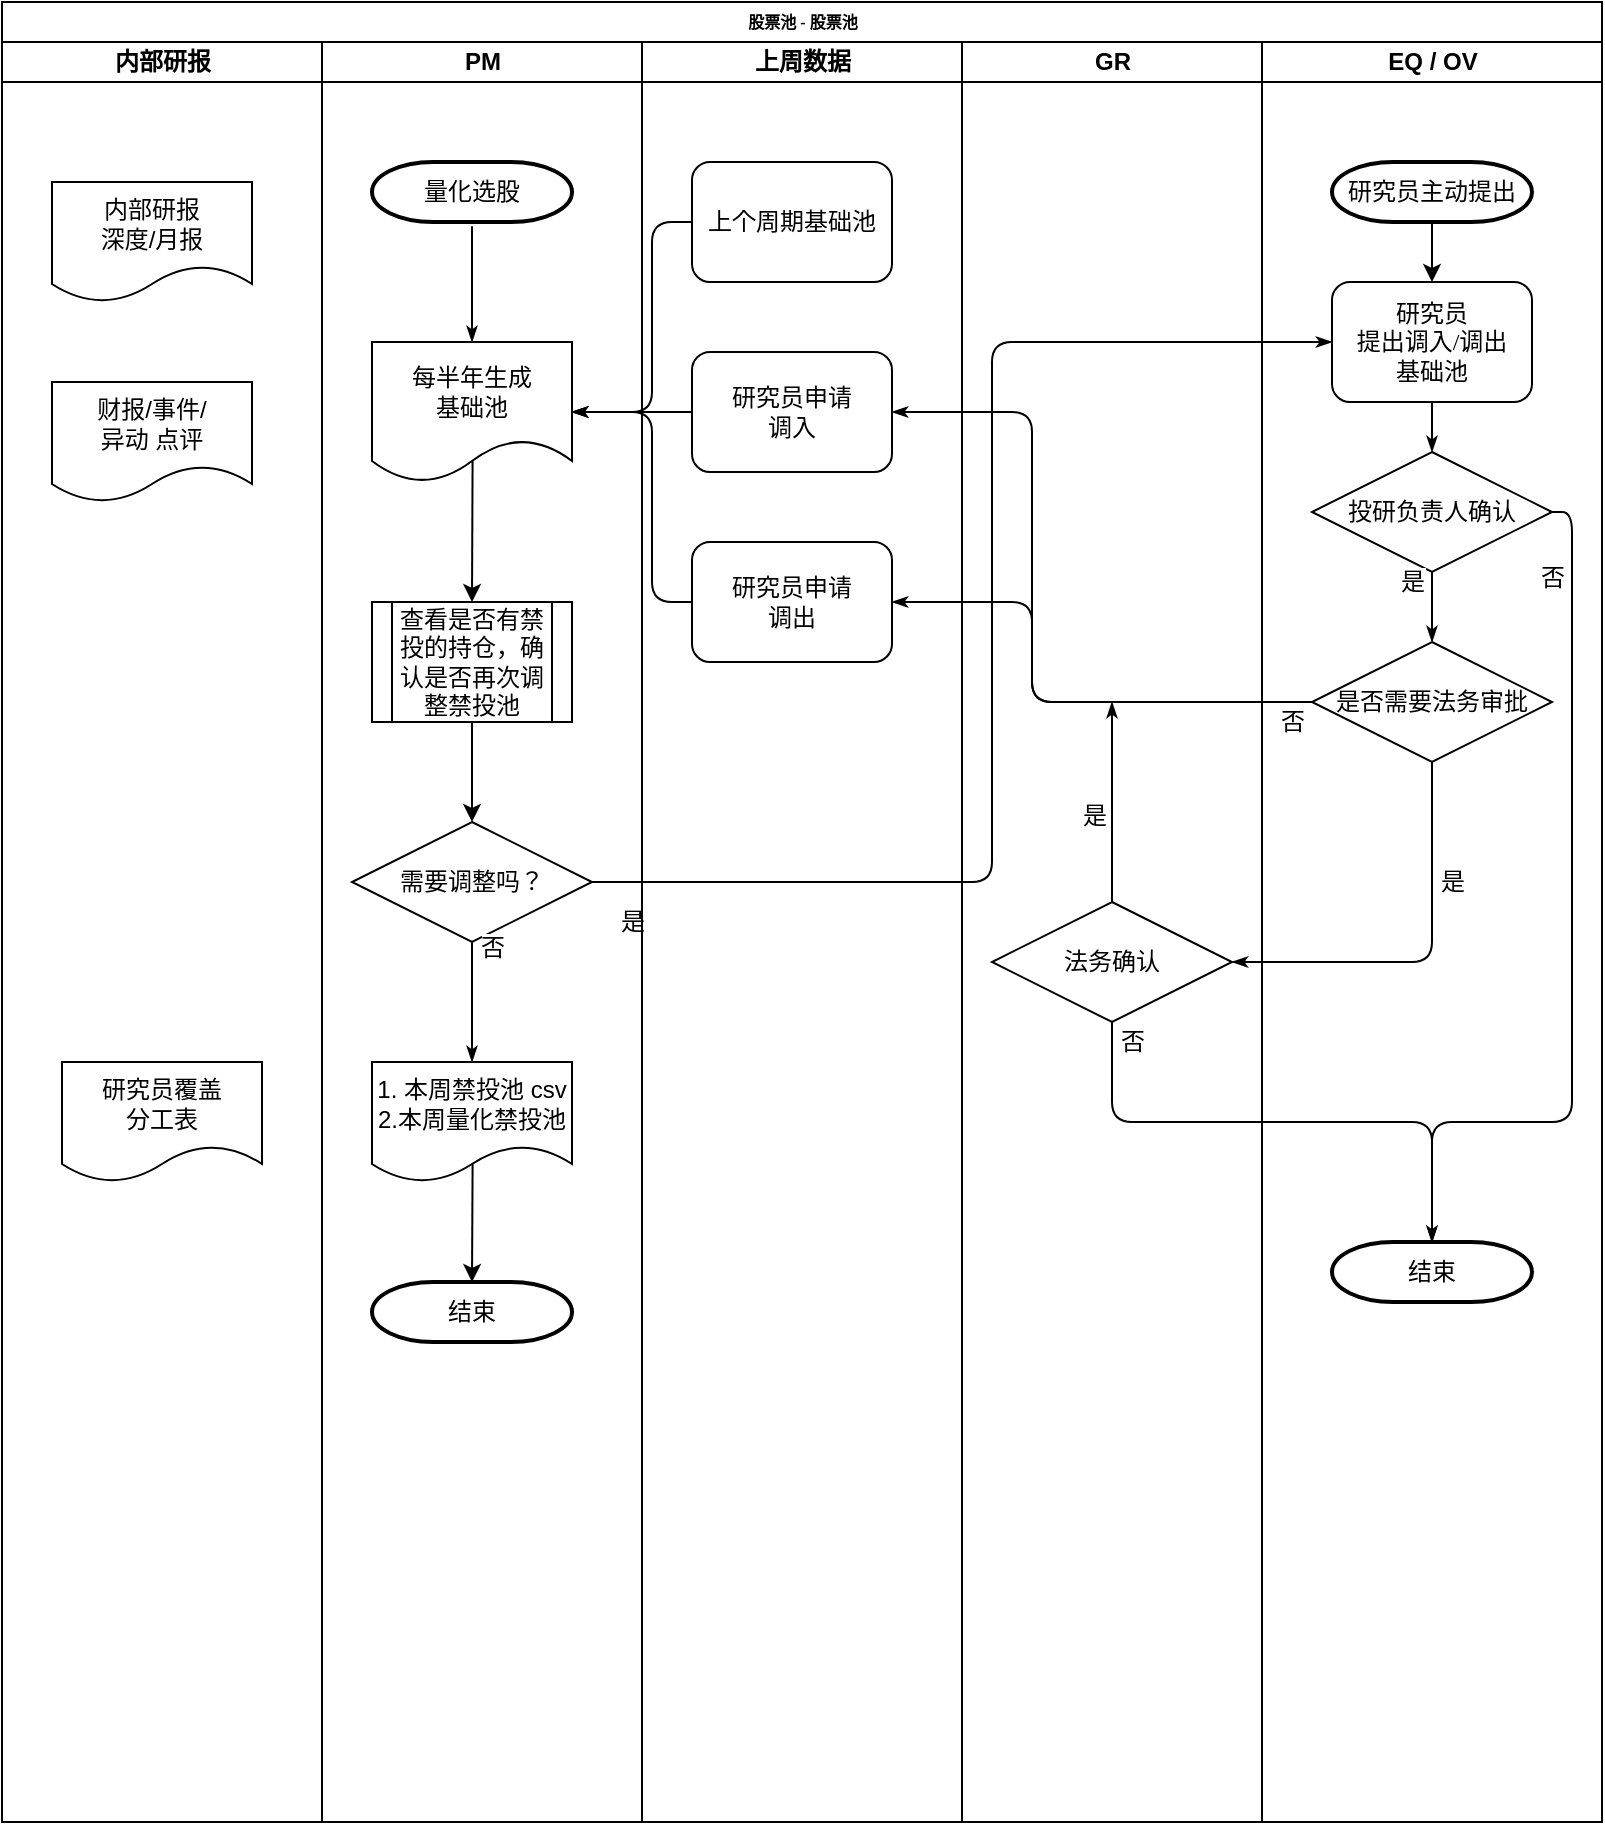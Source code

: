 <mxfile version="13.5.8" type="github">
  <diagram name="Page-1" id="74e2e168-ea6b-b213-b513-2b3c1d86103e">
    <mxGraphModel dx="1021" dy="714" grid="1" gridSize="10" guides="1" tooltips="1" connect="1" arrows="1" fold="1" page="1" pageScale="1" pageWidth="850" pageHeight="1100" background="#ffffff" math="0" shadow="0">
      <root>
        <mxCell id="0" />
        <mxCell id="1" parent="0" />
        <mxCell id="77e6c97f196da883-1" value="股票池 - 股票池" style="swimlane;html=1;childLayout=stackLayout;startSize=20;rounded=0;shadow=0;labelBackgroundColor=none;strokeWidth=1;fontFamily=Verdana;fontSize=8;align=center;" parent="1" vertex="1">
          <mxGeometry x="25" y="40" width="800" height="910" as="geometry" />
        </mxCell>
        <mxCell id="77e6c97f196da883-2" value="内部研报" style="swimlane;html=1;startSize=20;" parent="77e6c97f196da883-1" vertex="1">
          <mxGeometry y="20" width="160" height="890" as="geometry">
            <mxRectangle y="20" width="30" height="890" as="alternateBounds" />
          </mxGeometry>
        </mxCell>
        <mxCell id="mFHUxa-J36dMG-VNhjqy-2" value="&lt;font&gt;内部研报&lt;br&gt;深度/月报&lt;br&gt;&lt;/font&gt;" style="shape=document;whiteSpace=wrap;html=1;boundedLbl=1;" vertex="1" parent="77e6c97f196da883-2">
          <mxGeometry x="25" y="70" width="100" height="60" as="geometry" />
        </mxCell>
        <mxCell id="mFHUxa-J36dMG-VNhjqy-1" value="&lt;font&gt;研究员覆盖&lt;br&gt;分工表&lt;br&gt;&lt;/font&gt;" style="shape=document;whiteSpace=wrap;html=1;boundedLbl=1;" vertex="1" parent="77e6c97f196da883-2">
          <mxGeometry x="30" y="510" width="100" height="60" as="geometry" />
        </mxCell>
        <mxCell id="mFHUxa-J36dMG-VNhjqy-3" value="&lt;font&gt;财报/事件/&lt;br&gt;异动 点评&lt;br&gt;&lt;/font&gt;" style="shape=document;whiteSpace=wrap;html=1;boundedLbl=1;" vertex="1" parent="77e6c97f196da883-2">
          <mxGeometry x="25" y="170" width="100" height="60" as="geometry" />
        </mxCell>
        <mxCell id="2z-ww7W6MPCI695EFC_l-42" value="&lt;font style=&quot;font-size: 12px&quot;&gt;结束&lt;/font&gt;" style="strokeWidth=2;html=1;shape=mxgraph.flowchart.terminator;whiteSpace=wrap;" parent="77e6c97f196da883-2" vertex="1">
          <mxGeometry x="185" y="620" width="100" height="30" as="geometry" />
        </mxCell>
        <mxCell id="77e6c97f196da883-27" style="edgeStyle=orthogonalEdgeStyle;rounded=1;html=1;labelBackgroundColor=none;startArrow=none;startFill=0;startSize=5;endArrow=classicThin;endFill=1;endSize=5;jettySize=auto;orthogonalLoop=1;strokeWidth=1;fontFamily=Verdana;fontSize=8;entryX=0.5;entryY=0;entryDx=0;entryDy=0;exitX=0.5;exitY=1.071;exitDx=0;exitDy=0;exitPerimeter=0;" parent="77e6c97f196da883-2" source="2z-ww7W6MPCI695EFC_l-35" target="2z-ww7W6MPCI695EFC_l-51" edge="1">
          <mxGeometry relative="1" as="geometry">
            <Array as="points" />
            <mxPoint x="235" y="90" as="sourcePoint" />
            <mxPoint x="235" y="155" as="targetPoint" />
          </mxGeometry>
        </mxCell>
        <mxCell id="2z-ww7W6MPCI695EFC_l-35" value="&lt;font face=&quot;verdana&quot;&gt;量化选股&lt;/font&gt;" style="strokeWidth=2;html=1;shape=mxgraph.flowchart.terminator;whiteSpace=wrap;" parent="77e6c97f196da883-2" vertex="1">
          <mxGeometry x="185" y="60" width="100" height="30" as="geometry" />
        </mxCell>
        <mxCell id="2z-ww7W6MPCI695EFC_l-39" value="&lt;font style=&quot;font-size: 12px&quot;&gt;需要调整吗？&lt;/font&gt;" style="rhombus;whiteSpace=wrap;html=1;rounded=0;shadow=0;labelBackgroundColor=none;strokeWidth=1;fontFamily=Verdana;fontSize=8;align=center;" parent="77e6c97f196da883-2" vertex="1">
          <mxGeometry x="175" y="390" width="120" height="60" as="geometry" />
        </mxCell>
        <mxCell id="2z-ww7W6MPCI695EFC_l-40" style="edgeStyle=orthogonalEdgeStyle;rounded=1;html=1;labelBackgroundColor=none;startArrow=none;startFill=0;startSize=5;endArrow=classicThin;endFill=1;endSize=5;jettySize=auto;orthogonalLoop=1;strokeWidth=1;fontFamily=Verdana;fontSize=8;exitX=0.5;exitY=1;exitDx=0;exitDy=0;entryX=0.5;entryY=0;entryDx=0;entryDy=0;" parent="77e6c97f196da883-2" source="2z-ww7W6MPCI695EFC_l-39" target="2z-ww7W6MPCI695EFC_l-17" edge="1">
          <mxGeometry relative="1" as="geometry">
            <mxPoint x="565" y="400" as="sourcePoint" />
            <mxPoint x="725" y="490" as="targetPoint" />
            <Array as="points">
              <mxPoint x="235" y="470" />
              <mxPoint x="235" y="470" />
            </Array>
          </mxGeometry>
        </mxCell>
        <mxCell id="2z-ww7W6MPCI695EFC_l-41" value="&lt;font style=&quot;font-size: 12px&quot;&gt;否&lt;/font&gt;" style="edgeLabel;html=1;align=center;verticalAlign=middle;resizable=0;points=[];" parent="2z-ww7W6MPCI695EFC_l-40" vertex="1" connectable="0">
          <mxGeometry x="-0.742" y="15" relative="1" as="geometry">
            <mxPoint x="-5.0" y="-5" as="offset" />
          </mxGeometry>
        </mxCell>
        <mxCell id="2z-ww7W6MPCI695EFC_l-17" value="&lt;font&gt;&lt;font style=&quot;font-size: 12px&quot;&gt;1. 本周禁投池 csv&lt;br&gt;2.本周量化禁投池&lt;/font&gt;&lt;br&gt;&lt;/font&gt;" style="shape=document;whiteSpace=wrap;html=1;boundedLbl=1;" parent="77e6c97f196da883-2" vertex="1">
          <mxGeometry x="185" y="510" width="100" height="60" as="geometry" />
        </mxCell>
        <mxCell id="2z-ww7W6MPCI695EFC_l-47" value="" style="endArrow=classic;html=1;entryX=0.5;entryY=0;entryDx=0;entryDy=0;exitX=0.503;exitY=0.826;exitDx=0;exitDy=0;exitPerimeter=0;" parent="77e6c97f196da883-2" source="2z-ww7W6MPCI695EFC_l-51" target="2z-ww7W6MPCI695EFC_l-37" edge="1">
          <mxGeometry width="50" height="50" relative="1" as="geometry">
            <mxPoint x="245" y="230" as="sourcePoint" />
            <mxPoint x="265" y="200" as="targetPoint" />
          </mxGeometry>
        </mxCell>
        <mxCell id="2z-ww7W6MPCI695EFC_l-48" value="" style="endArrow=classic;html=1;exitX=0.5;exitY=1;exitDx=0;exitDy=0;entryX=0.5;entryY=0;entryDx=0;entryDy=0;" parent="77e6c97f196da883-2" source="2z-ww7W6MPCI695EFC_l-37" target="2z-ww7W6MPCI695EFC_l-39" edge="1">
          <mxGeometry width="50" height="50" relative="1" as="geometry">
            <mxPoint x="215" y="360" as="sourcePoint" />
            <mxPoint x="265" y="310" as="targetPoint" />
          </mxGeometry>
        </mxCell>
        <mxCell id="2z-ww7W6MPCI695EFC_l-37" value="&lt;font style=&quot;font-size: 12px&quot;&gt;查看是否有禁投的持仓，确认是否再次调整禁投池&lt;/font&gt;" style="shape=process;whiteSpace=wrap;html=1;backgroundOutline=1;" parent="77e6c97f196da883-2" vertex="1">
          <mxGeometry x="185" y="280" width="100" height="60" as="geometry" />
        </mxCell>
        <mxCell id="2z-ww7W6MPCI695EFC_l-51" value="每半年生成&lt;br&gt;基础池" style="shape=document;whiteSpace=wrap;html=1;boundedLbl=1;" parent="77e6c97f196da883-2" vertex="1">
          <mxGeometry x="185" y="150" width="100" height="70" as="geometry" />
        </mxCell>
        <mxCell id="2z-ww7W6MPCI695EFC_l-52" value="" style="endArrow=classic;html=1;entryX=0.5;entryY=0;entryDx=0;entryDy=0;entryPerimeter=0;exitX=0.503;exitY=0.853;exitDx=0;exitDy=0;exitPerimeter=0;" parent="77e6c97f196da883-2" source="2z-ww7W6MPCI695EFC_l-17" target="2z-ww7W6MPCI695EFC_l-42" edge="1">
          <mxGeometry width="50" height="50" relative="1" as="geometry">
            <mxPoint x="234.58" y="560" as="sourcePoint" />
            <mxPoint x="234.58" y="610" as="targetPoint" />
          </mxGeometry>
        </mxCell>
        <mxCell id="77e6c97f196da883-3" value="PM" style="swimlane;html=1;startSize=20;" parent="77e6c97f196da883-1" vertex="1">
          <mxGeometry x="160" y="20" width="160" height="890" as="geometry" />
        </mxCell>
        <mxCell id="2z-ww7W6MPCI695EFC_l-2" value="&lt;font style=&quot;font-size: 12px&quot;&gt;研究员申请&lt;br&gt;调出&lt;/font&gt;" style="rounded=1;whiteSpace=wrap;html=1;shadow=0;labelBackgroundColor=none;strokeWidth=1;fontFamily=Verdana;fontSize=8;align=center;" parent="77e6c97f196da883-3" vertex="1">
          <mxGeometry x="185" y="250" width="100" height="60" as="geometry" />
        </mxCell>
        <mxCell id="77e6c97f196da883-11" value="&lt;font style=&quot;font-size: 12px&quot;&gt;上个周期基础池&lt;/font&gt;" style="rounded=1;whiteSpace=wrap;html=1;shadow=0;labelBackgroundColor=none;strokeWidth=1;fontFamily=Verdana;fontSize=8;align=center;" parent="77e6c97f196da883-3" vertex="1">
          <mxGeometry x="185" y="60" width="100" height="60" as="geometry" />
        </mxCell>
        <mxCell id="2z-ww7W6MPCI695EFC_l-1" value="&lt;font style=&quot;font-size: 12px&quot;&gt;研究员申请&lt;br&gt;调入&lt;/font&gt;" style="rounded=1;whiteSpace=wrap;html=1;shadow=0;labelBackgroundColor=none;strokeWidth=1;fontFamily=Verdana;fontSize=8;align=center;" parent="77e6c97f196da883-3" vertex="1">
          <mxGeometry x="185" y="155" width="100" height="60" as="geometry" />
        </mxCell>
        <mxCell id="107ba76e4e335f99-1" style="edgeStyle=orthogonalEdgeStyle;rounded=1;html=1;labelBackgroundColor=none;startArrow=none;startFill=0;startSize=5;endArrow=classicThin;endFill=1;endSize=5;jettySize=auto;orthogonalLoop=1;strokeWidth=1;fontFamily=Verdana;fontSize=8;entryX=1;entryY=0.5;entryDx=0;entryDy=0;exitX=0;exitY=0.5;exitDx=0;exitDy=0;" parent="77e6c97f196da883-1" source="2z-ww7W6MPCI695EFC_l-18" target="2z-ww7W6MPCI695EFC_l-1" edge="1">
          <mxGeometry relative="1" as="geometry">
            <Array as="points">
              <mxPoint x="515" y="350" />
              <mxPoint x="515" y="205" />
            </Array>
          </mxGeometry>
        </mxCell>
        <mxCell id="2z-ww7W6MPCI695EFC_l-14" value="&lt;span style=&quot;font-size: 8px&quot;&gt;&lt;br&gt;&lt;/span&gt;" style="edgeLabel;html=1;align=center;verticalAlign=middle;resizable=0;points=[];" parent="107ba76e4e335f99-1" vertex="1" connectable="0">
          <mxGeometry x="0.229" y="3" relative="1" as="geometry">
            <mxPoint x="118.89" y="-18" as="offset" />
          </mxGeometry>
        </mxCell>
        <mxCell id="2z-ww7W6MPCI695EFC_l-23" value="&lt;font style=&quot;font-size: 12px&quot;&gt;否&lt;/font&gt;" style="edgeLabel;html=1;align=center;verticalAlign=middle;resizable=0;points=[];" parent="107ba76e4e335f99-1" vertex="1" connectable="0">
          <mxGeometry x="-0.032" relative="1" as="geometry">
            <mxPoint x="130" y="41.67" as="offset" />
          </mxGeometry>
        </mxCell>
        <mxCell id="77e6c97f196da883-26" style="edgeStyle=orthogonalEdgeStyle;rounded=1;html=1;labelBackgroundColor=none;startArrow=none;startFill=0;startSize=5;endArrow=classicThin;endFill=1;endSize=5;jettySize=auto;orthogonalLoop=1;strokeWidth=1;fontFamily=Verdana;fontSize=8;exitX=0;exitY=0.5;exitDx=0;exitDy=0;" parent="77e6c97f196da883-1" source="2z-ww7W6MPCI695EFC_l-1" edge="1">
          <mxGeometry relative="1" as="geometry">
            <mxPoint x="285" y="205" as="targetPoint" />
          </mxGeometry>
        </mxCell>
        <mxCell id="2z-ww7W6MPCI695EFC_l-4" style="edgeStyle=orthogonalEdgeStyle;rounded=1;html=1;labelBackgroundColor=none;startArrow=none;startFill=0;startSize=5;endArrow=classicThin;endFill=1;endSize=5;jettySize=auto;orthogonalLoop=1;strokeWidth=1;fontFamily=Verdana;fontSize=8;exitX=0;exitY=0.5;exitDx=0;exitDy=0;entryX=1;entryY=0.5;entryDx=0;entryDy=0;" parent="77e6c97f196da883-1" source="77e6c97f196da883-11" target="2z-ww7W6MPCI695EFC_l-51" edge="1">
          <mxGeometry relative="1" as="geometry">
            <mxPoint x="365" y="225" as="sourcePoint" />
            <mxPoint x="285" y="205" as="targetPoint" />
            <Array as="points">
              <mxPoint x="325" y="110" />
              <mxPoint x="325" y="205" />
            </Array>
          </mxGeometry>
        </mxCell>
        <mxCell id="2z-ww7W6MPCI695EFC_l-3" style="edgeStyle=orthogonalEdgeStyle;rounded=1;html=1;labelBackgroundColor=none;startArrow=none;startFill=0;startSize=5;endArrow=classicThin;endFill=1;endSize=5;jettySize=auto;orthogonalLoop=1;strokeWidth=1;fontFamily=Verdana;fontSize=8;exitX=0;exitY=0.5;exitDx=0;exitDy=0;entryX=1;entryY=0.5;entryDx=0;entryDy=0;" parent="77e6c97f196da883-1" source="2z-ww7W6MPCI695EFC_l-2" target="2z-ww7W6MPCI695EFC_l-51" edge="1">
          <mxGeometry relative="1" as="geometry">
            <mxPoint x="355" y="215" as="sourcePoint" />
            <mxPoint x="285" y="205" as="targetPoint" />
            <Array as="points">
              <mxPoint x="325" y="300" />
              <mxPoint x="325" y="205" />
            </Array>
          </mxGeometry>
        </mxCell>
        <mxCell id="2z-ww7W6MPCI695EFC_l-15" style="edgeStyle=orthogonalEdgeStyle;rounded=1;html=1;labelBackgroundColor=none;startArrow=none;startFill=0;startSize=5;endArrow=classicThin;endFill=1;endSize=5;jettySize=auto;orthogonalLoop=1;strokeWidth=1;fontFamily=Verdana;fontSize=8;entryX=1;entryY=0.5;entryDx=0;entryDy=0;exitX=0;exitY=0.5;exitDx=0;exitDy=0;" parent="77e6c97f196da883-1" source="2z-ww7W6MPCI695EFC_l-18" target="2z-ww7W6MPCI695EFC_l-2" edge="1">
          <mxGeometry relative="1" as="geometry">
            <mxPoint x="665" y="215" as="sourcePoint" />
            <mxPoint x="455" y="215" as="targetPoint" />
            <Array as="points">
              <mxPoint x="515" y="350" />
              <mxPoint x="515" y="300" />
            </Array>
          </mxGeometry>
        </mxCell>
        <mxCell id="2z-ww7W6MPCI695EFC_l-24" style="edgeStyle=orthogonalEdgeStyle;rounded=1;html=1;labelBackgroundColor=none;startArrow=none;startFill=0;startSize=5;endArrow=classicThin;endFill=1;endSize=5;jettySize=auto;orthogonalLoop=1;strokeWidth=1;fontFamily=Verdana;fontSize=8;entryX=1;entryY=0.5;entryDx=0;entryDy=0;exitX=0.5;exitY=1;exitDx=0;exitDy=0;" parent="77e6c97f196da883-1" source="2z-ww7W6MPCI695EFC_l-18" target="2z-ww7W6MPCI695EFC_l-21" edge="1">
          <mxGeometry relative="1" as="geometry">
            <mxPoint x="725" y="245" as="sourcePoint" />
            <mxPoint x="725" y="280" as="targetPoint" />
          </mxGeometry>
        </mxCell>
        <mxCell id="2z-ww7W6MPCI695EFC_l-25" value="&lt;font style=&quot;font-size: 12px&quot;&gt;是&lt;/font&gt;" style="edgeLabel;html=1;align=center;verticalAlign=middle;resizable=0;points=[];" parent="2z-ww7W6MPCI695EFC_l-24" vertex="1" connectable="0">
          <mxGeometry x="0.229" y="3" relative="1" as="geometry">
            <mxPoint x="32.5" y="-43" as="offset" />
          </mxGeometry>
        </mxCell>
        <mxCell id="2z-ww7W6MPCI695EFC_l-45" style="edgeStyle=orthogonalEdgeStyle;rounded=1;html=1;labelBackgroundColor=none;startArrow=none;startFill=0;startSize=5;endArrow=classicThin;endFill=1;endSize=5;jettySize=auto;orthogonalLoop=1;strokeWidth=1;fontFamily=Verdana;fontSize=8;entryX=0;entryY=0.5;entryDx=0;entryDy=0;exitX=1;exitY=0.5;exitDx=0;exitDy=0;" parent="77e6c97f196da883-1" source="2z-ww7W6MPCI695EFC_l-39" target="77e6c97f196da883-15" edge="1">
          <mxGeometry relative="1" as="geometry">
            <mxPoint x="174" y="450" as="sourcePoint" />
            <mxPoint x="175" y="370" as="targetPoint" />
            <Array as="points">
              <mxPoint x="495" y="440" />
              <mxPoint x="495" y="170" />
            </Array>
          </mxGeometry>
        </mxCell>
        <mxCell id="2z-ww7W6MPCI695EFC_l-46" value="&lt;font style=&quot;font-size: 12px&quot;&gt;是&lt;/font&gt;" style="edgeLabel;html=1;align=center;verticalAlign=middle;resizable=0;points=[];" parent="2z-ww7W6MPCI695EFC_l-45" vertex="1" connectable="0">
          <mxGeometry x="0.229" y="3" relative="1" as="geometry">
            <mxPoint x="-177" y="213.33" as="offset" />
          </mxGeometry>
        </mxCell>
        <mxCell id="77e6c97f196da883-4" value="上周数据" style="swimlane;html=1;startSize=20;" parent="77e6c97f196da883-1" vertex="1">
          <mxGeometry x="320" y="20" width="160" height="890" as="geometry" />
        </mxCell>
        <mxCell id="2z-ww7W6MPCI695EFC_l-28" style="edgeStyle=orthogonalEdgeStyle;rounded=1;html=1;labelBackgroundColor=none;startArrow=none;startFill=0;startSize=5;endArrow=classicThin;endFill=1;endSize=5;jettySize=auto;orthogonalLoop=1;strokeWidth=1;fontFamily=Verdana;fontSize=8;exitX=0.5;exitY=0;exitDx=0;exitDy=0;" parent="77e6c97f196da883-4" source="2z-ww7W6MPCI695EFC_l-21" edge="1">
          <mxGeometry relative="1" as="geometry">
            <mxPoint x="234.71" y="330" as="sourcePoint" />
            <mxPoint x="235" y="330" as="targetPoint" />
          </mxGeometry>
        </mxCell>
        <mxCell id="2z-ww7W6MPCI695EFC_l-29" value="&lt;font style=&quot;font-size: 12px&quot;&gt;是&lt;/font&gt;" style="edgeLabel;html=1;align=center;verticalAlign=middle;resizable=0;points=[];" parent="2z-ww7W6MPCI695EFC_l-28" vertex="1" connectable="0">
          <mxGeometry x="0.229" y="3" relative="1" as="geometry">
            <mxPoint x="-7.0" y="17.97" as="offset" />
          </mxGeometry>
        </mxCell>
        <mxCell id="77e6c97f196da883-5" value="GR" style="swimlane;html=1;startSize=20;" parent="77e6c97f196da883-1" vertex="1">
          <mxGeometry x="480" y="20" width="150" height="890" as="geometry" />
        </mxCell>
        <mxCell id="77e6c97f196da883-16" value="&lt;font style=&quot;font-size: 12px&quot;&gt;投研负责人确认&lt;/font&gt;" style="rhombus;whiteSpace=wrap;html=1;rounded=0;shadow=0;labelBackgroundColor=none;strokeWidth=1;fontFamily=Verdana;fontSize=8;align=center;" parent="77e6c97f196da883-5" vertex="1">
          <mxGeometry x="175" y="205" width="120" height="60" as="geometry" />
        </mxCell>
        <mxCell id="2z-ww7W6MPCI695EFC_l-18" value="&lt;font style=&quot;font-size: 12px&quot;&gt;是否需要法务审批&lt;/font&gt;" style="rhombus;whiteSpace=wrap;html=1;rounded=0;shadow=0;labelBackgroundColor=none;strokeWidth=1;fontFamily=Verdana;fontSize=8;align=center;" parent="77e6c97f196da883-5" vertex="1">
          <mxGeometry x="175" y="300" width="120" height="60" as="geometry" />
        </mxCell>
        <mxCell id="2z-ww7W6MPCI695EFC_l-19" style="edgeStyle=orthogonalEdgeStyle;rounded=1;html=1;labelBackgroundColor=none;startArrow=none;startFill=0;startSize=5;endArrow=classicThin;endFill=1;endSize=5;jettySize=auto;orthogonalLoop=1;strokeWidth=1;fontFamily=Verdana;fontSize=8;entryX=0.5;entryY=0;entryDx=0;entryDy=0;exitX=0.5;exitY=1;exitDx=0;exitDy=0;" parent="77e6c97f196da883-5" source="77e6c97f196da883-16" target="2z-ww7W6MPCI695EFC_l-18" edge="1">
          <mxGeometry relative="1" as="geometry">
            <mxPoint x="185" y="245" as="sourcePoint" />
            <mxPoint x="-25" y="245" as="targetPoint" />
          </mxGeometry>
        </mxCell>
        <mxCell id="2z-ww7W6MPCI695EFC_l-20" value="&lt;font style=&quot;font-size: 12px&quot;&gt;是&lt;/font&gt;" style="edgeLabel;html=1;align=center;verticalAlign=middle;resizable=0;points=[];" parent="2z-ww7W6MPCI695EFC_l-19" vertex="1" connectable="0">
          <mxGeometry x="0.229" y="3" relative="1" as="geometry">
            <mxPoint x="-13.0" y="-16.71" as="offset" />
          </mxGeometry>
        </mxCell>
        <mxCell id="77e6c97f196da883-34" style="edgeStyle=orthogonalEdgeStyle;rounded=1;html=1;labelBackgroundColor=none;startArrow=none;startFill=0;startSize=5;endArrow=classicThin;endFill=1;endSize=5;jettySize=auto;orthogonalLoop=1;strokeColor=#000000;strokeWidth=1;fontFamily=Verdana;fontSize=8;fontColor=#000000;" parent="77e6c97f196da883-5" source="77e6c97f196da883-15" target="77e6c97f196da883-16" edge="1">
          <mxGeometry relative="1" as="geometry" />
        </mxCell>
        <mxCell id="2z-ww7W6MPCI695EFC_l-49" value="&lt;span style=&quot;font-family: &amp;#34;verdana&amp;#34;&quot;&gt;&lt;font style=&quot;font-size: 12px&quot;&gt;研究员主动提出&lt;/font&gt;&lt;/span&gt;" style="strokeWidth=2;html=1;shape=mxgraph.flowchart.terminator;whiteSpace=wrap;" parent="77e6c97f196da883-5" vertex="1">
          <mxGeometry x="185" y="60" width="100" height="30" as="geometry" />
        </mxCell>
        <mxCell id="2z-ww7W6MPCI695EFC_l-50" value="" style="endArrow=classic;html=1;entryX=0.5;entryY=0;entryDx=0;entryDy=0;exitX=0.5;exitY=1;exitDx=0;exitDy=0;exitPerimeter=0;" parent="77e6c97f196da883-5" source="2z-ww7W6MPCI695EFC_l-49" target="77e6c97f196da883-15" edge="1">
          <mxGeometry width="50" height="50" relative="1" as="geometry">
            <mxPoint x="75" y="120" as="sourcePoint" />
            <mxPoint x="125" y="70" as="targetPoint" />
          </mxGeometry>
        </mxCell>
        <mxCell id="77e6c97f196da883-15" value="&lt;font style=&quot;font-size: 12px&quot;&gt;研究员&lt;br&gt;提出调入/调出&lt;br&gt;基础池&lt;/font&gt;" style="rounded=1;whiteSpace=wrap;html=1;shadow=0;labelBackgroundColor=none;strokeWidth=1;fontFamily=Verdana;fontSize=8;align=center;" parent="77e6c97f196da883-5" vertex="1">
          <mxGeometry x="185" y="120" width="100" height="60" as="geometry" />
        </mxCell>
        <mxCell id="lN75aus63w0ET1sCyVi9-60" value="EQ / OV" style="swimlane;html=1;startSize=20;" parent="77e6c97f196da883-1" vertex="1">
          <mxGeometry x="630" y="20" width="170" height="890" as="geometry">
            <mxRectangle y="20" width="30" height="890" as="alternateBounds" />
          </mxGeometry>
        </mxCell>
        <mxCell id="2z-ww7W6MPCI695EFC_l-30" style="edgeStyle=orthogonalEdgeStyle;rounded=1;html=1;labelBackgroundColor=none;startArrow=none;startFill=0;startSize=5;endArrow=classicThin;endFill=1;endSize=5;jettySize=auto;orthogonalLoop=1;strokeWidth=1;fontFamily=Verdana;fontSize=8;exitX=0.5;exitY=1;exitDx=0;exitDy=0;entryX=0.5;entryY=0;entryDx=0;entryDy=0;entryPerimeter=0;" parent="lN75aus63w0ET1sCyVi9-60" source="2z-ww7W6MPCI695EFC_l-21" target="2z-ww7W6MPCI695EFC_l-34" edge="1">
          <mxGeometry relative="1" as="geometry">
            <mxPoint x="110" y="385" as="sourcePoint" />
            <mxPoint x="85" y="460" as="targetPoint" />
            <Array as="points">
              <mxPoint x="-75" y="540" />
              <mxPoint x="85" y="540" />
            </Array>
          </mxGeometry>
        </mxCell>
        <mxCell id="2z-ww7W6MPCI695EFC_l-33" value="&lt;font style=&quot;font-size: 12px&quot;&gt;否&lt;/font&gt;" style="edgeLabel;html=1;align=center;verticalAlign=middle;resizable=0;points=[];" parent="2z-ww7W6MPCI695EFC_l-30" vertex="1" connectable="0">
          <mxGeometry x="-0.742" y="15" relative="1" as="geometry">
            <mxPoint x="-5.0" y="-25" as="offset" />
          </mxGeometry>
        </mxCell>
        <mxCell id="2z-ww7W6MPCI695EFC_l-21" value="&lt;font style=&quot;font-size: 12px&quot;&gt;法务确认&lt;/font&gt;" style="rhombus;whiteSpace=wrap;html=1;rounded=0;shadow=0;labelBackgroundColor=none;strokeWidth=1;fontFamily=Verdana;fontSize=8;align=center;" parent="lN75aus63w0ET1sCyVi9-60" vertex="1">
          <mxGeometry x="-135" y="430" width="120" height="60" as="geometry" />
        </mxCell>
        <mxCell id="2z-ww7W6MPCI695EFC_l-34" value="&lt;font style=&quot;font-size: 12px&quot;&gt;结束&lt;/font&gt;" style="strokeWidth=2;html=1;shape=mxgraph.flowchart.terminator;whiteSpace=wrap;" parent="lN75aus63w0ET1sCyVi9-60" vertex="1">
          <mxGeometry x="35" y="600" width="100" height="30" as="geometry" />
        </mxCell>
        <mxCell id="77e6c97f196da883-35" value="&lt;font style=&quot;font-size: 12px&quot;&gt;否&lt;/font&gt;" style="edgeStyle=orthogonalEdgeStyle;rounded=1;html=1;labelBackgroundColor=none;startArrow=none;startFill=0;startSize=5;endArrow=classicThin;endFill=1;endSize=5;jettySize=auto;orthogonalLoop=1;strokeWidth=1;fontFamily=Verdana;fontSize=8;exitX=1;exitY=0.5;exitDx=0;exitDy=0;entryX=0.5;entryY=0;entryDx=0;entryDy=0;entryPerimeter=0;" parent="77e6c97f196da883-1" source="77e6c97f196da883-16" target="2z-ww7W6MPCI695EFC_l-34" edge="1">
          <mxGeometry x="-0.808" y="-10" relative="1" as="geometry">
            <mxPoint x="715" y="530" as="targetPoint" />
            <Array as="points">
              <mxPoint x="785" y="255" />
              <mxPoint x="785" y="560" />
              <mxPoint x="715" y="560" />
            </Array>
            <mxPoint as="offset" />
          </mxGeometry>
        </mxCell>
      </root>
    </mxGraphModel>
  </diagram>
</mxfile>
